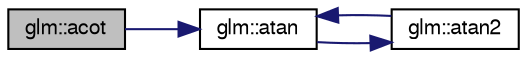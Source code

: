 digraph G
{
  bgcolor="transparent";
  edge [fontname="FreeSans",fontsize=10,labelfontname="FreeSans",labelfontsize=10];
  node [fontname="FreeSans",fontsize=10,shape=record];
  rankdir=LR;
  Node1 [label="glm::acot",height=0.2,width=0.4,color="black", fillcolor="grey75", style="filled" fontcolor="black"];
  Node1 -> Node2 [color="midnightblue",fontsize=10,style="solid"];
  Node2 [label="glm::atan",height=0.2,width=0.4,color="black",URL="$group__core__func__trigonometric.html#gb89f4e2a1ea1426dc87ab3a06901b68a"];
  Node2 -> Node3 [color="midnightblue",fontsize=10,style="solid"];
  Node3 [label="glm::atan2",height=0.2,width=0.4,color="black",URL="$group__gtx__compatibility.html#ga7c3a1b05bab87aa5a7cbc9efadfbc52",tooltip="Arc tangent. Returns an angle whose tangent is y/x. The signs of x and y are used..."];
  Node3 -> Node2 [color="midnightblue",fontsize=10,style="solid"];
}
